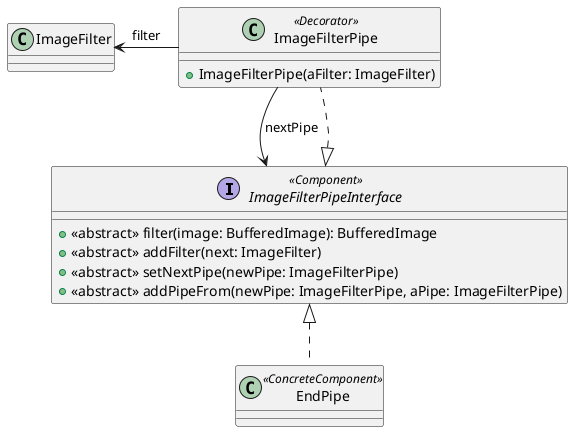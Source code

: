 @startuml

interface ImageFilterPipeInterface <<Component>> {
+<<abstract>> filter(image: BufferedImage): BufferedImage
+<<abstract>> addFilter(next: ImageFilter)
+<<abstract>> setNextPipe(newPipe: ImageFilterPipe)
+<<abstract>> addPipeFrom(newPipe: ImageFilterPipe, aPipe: ImageFilterPipe)
}

class ImageFilterPipe <<Decorator>> implements ImageFilterPipeInterface {
+ImageFilterPipe(aFilter: ImageFilter)
}
class EndPipe <<ConcreteComponent>> implements ImageFilterPipeInterface {}

class ImageFilter {}

ImageFilterPipe --> ImageFilterPipeInterface: nextPipe
ImageFilterPipe -left-> ImageFilter: filter

@enduml
